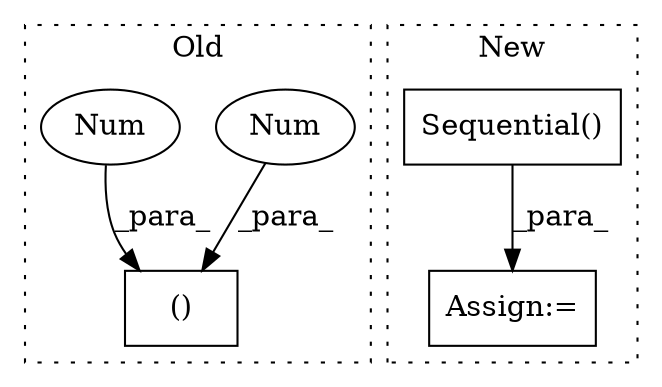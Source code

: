 digraph G {
subgraph cluster0 {
1 [label="()" a="54" s="642" l="4" shape="box"];
4 [label="Num" a="76" s="644" l="2" shape="ellipse"];
5 [label="Num" a="76" s="640" l="2" shape="ellipse"];
label = "Old";
style="dotted";
}
subgraph cluster1 {
2 [label="Sequential()" a="75" s="982,1048" l="20,1" shape="box"];
3 [label="Assign:=" a="68" s="979" l="3" shape="box"];
label = "New";
style="dotted";
}
2 -> 3 [label="_para_"];
4 -> 1 [label="_para_"];
5 -> 1 [label="_para_"];
}
